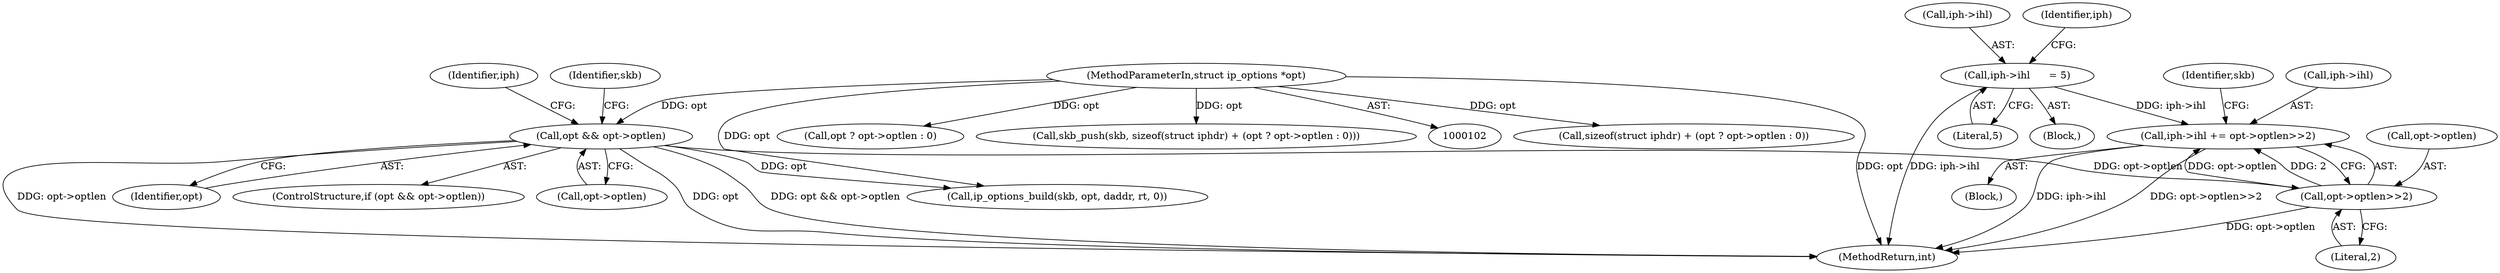 digraph "0_linux_f6d8bd051c391c1c0458a30b2a7abcd939329259_21@pointer" {
"1000218" [label="(Call,iph->ihl += opt->optlen>>2)"];
"1000222" [label="(Call,opt->optlen>>2)"];
"1000212" [label="(Call,opt && opt->optlen)"];
"1000107" [label="(MethodParameterIn,struct ip_options *opt)"];
"1000142" [label="(Call,iph->ihl      = 5)"];
"1000122" [label="(Call,sizeof(struct iphdr) + (opt ? opt->optlen : 0))"];
"1000214" [label="(Call,opt->optlen)"];
"1000235" [label="(Identifier,skb)"];
"1000146" [label="(Literal,5)"];
"1000228" [label="(Identifier,skb)"];
"1000213" [label="(Identifier,opt)"];
"1000219" [label="(Call,iph->ihl)"];
"1000211" [label="(ControlStructure,if (opt && opt->optlen))"];
"1000226" [label="(Literal,2)"];
"1000142" [label="(Call,iph->ihl      = 5)"];
"1000222" [label="(Call,opt->optlen>>2)"];
"1000212" [label="(Call,opt && opt->optlen)"];
"1000227" [label="(Call,ip_options_build(skb, opt, daddr, rt, 0))"];
"1000143" [label="(Call,iph->ihl)"];
"1000220" [label="(Identifier,iph)"];
"1000217" [label="(Block,)"];
"1000250" [label="(MethodReturn,int)"];
"1000218" [label="(Call,iph->ihl += opt->optlen>>2)"];
"1000125" [label="(Call,opt ? opt->optlen : 0)"];
"1000149" [label="(Identifier,iph)"];
"1000107" [label="(MethodParameterIn,struct ip_options *opt)"];
"1000120" [label="(Call,skb_push(skb, sizeof(struct iphdr) + (opt ? opt->optlen : 0)))"];
"1000223" [label="(Call,opt->optlen)"];
"1000108" [label="(Block,)"];
"1000218" -> "1000217"  [label="AST: "];
"1000218" -> "1000222"  [label="CFG: "];
"1000219" -> "1000218"  [label="AST: "];
"1000222" -> "1000218"  [label="AST: "];
"1000228" -> "1000218"  [label="CFG: "];
"1000218" -> "1000250"  [label="DDG: iph->ihl"];
"1000218" -> "1000250"  [label="DDG: opt->optlen>>2"];
"1000222" -> "1000218"  [label="DDG: opt->optlen"];
"1000222" -> "1000218"  [label="DDG: 2"];
"1000142" -> "1000218"  [label="DDG: iph->ihl"];
"1000222" -> "1000226"  [label="CFG: "];
"1000223" -> "1000222"  [label="AST: "];
"1000226" -> "1000222"  [label="AST: "];
"1000222" -> "1000250"  [label="DDG: opt->optlen"];
"1000212" -> "1000222"  [label="DDG: opt->optlen"];
"1000212" -> "1000211"  [label="AST: "];
"1000212" -> "1000213"  [label="CFG: "];
"1000212" -> "1000214"  [label="CFG: "];
"1000213" -> "1000212"  [label="AST: "];
"1000214" -> "1000212"  [label="AST: "];
"1000220" -> "1000212"  [label="CFG: "];
"1000235" -> "1000212"  [label="CFG: "];
"1000212" -> "1000250"  [label="DDG: opt && opt->optlen"];
"1000212" -> "1000250"  [label="DDG: opt->optlen"];
"1000212" -> "1000250"  [label="DDG: opt"];
"1000107" -> "1000212"  [label="DDG: opt"];
"1000212" -> "1000227"  [label="DDG: opt"];
"1000107" -> "1000102"  [label="AST: "];
"1000107" -> "1000250"  [label="DDG: opt"];
"1000107" -> "1000120"  [label="DDG: opt"];
"1000107" -> "1000122"  [label="DDG: opt"];
"1000107" -> "1000125"  [label="DDG: opt"];
"1000107" -> "1000227"  [label="DDG: opt"];
"1000142" -> "1000108"  [label="AST: "];
"1000142" -> "1000146"  [label="CFG: "];
"1000143" -> "1000142"  [label="AST: "];
"1000146" -> "1000142"  [label="AST: "];
"1000149" -> "1000142"  [label="CFG: "];
"1000142" -> "1000250"  [label="DDG: iph->ihl"];
}
